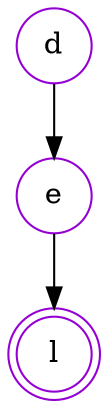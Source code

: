 digraph {   
    node [shape = doublecircle, color = darkviolet] l ;
    node [shape = circle];
    node [color= darkviolet];
    d -> e -> l;	
}